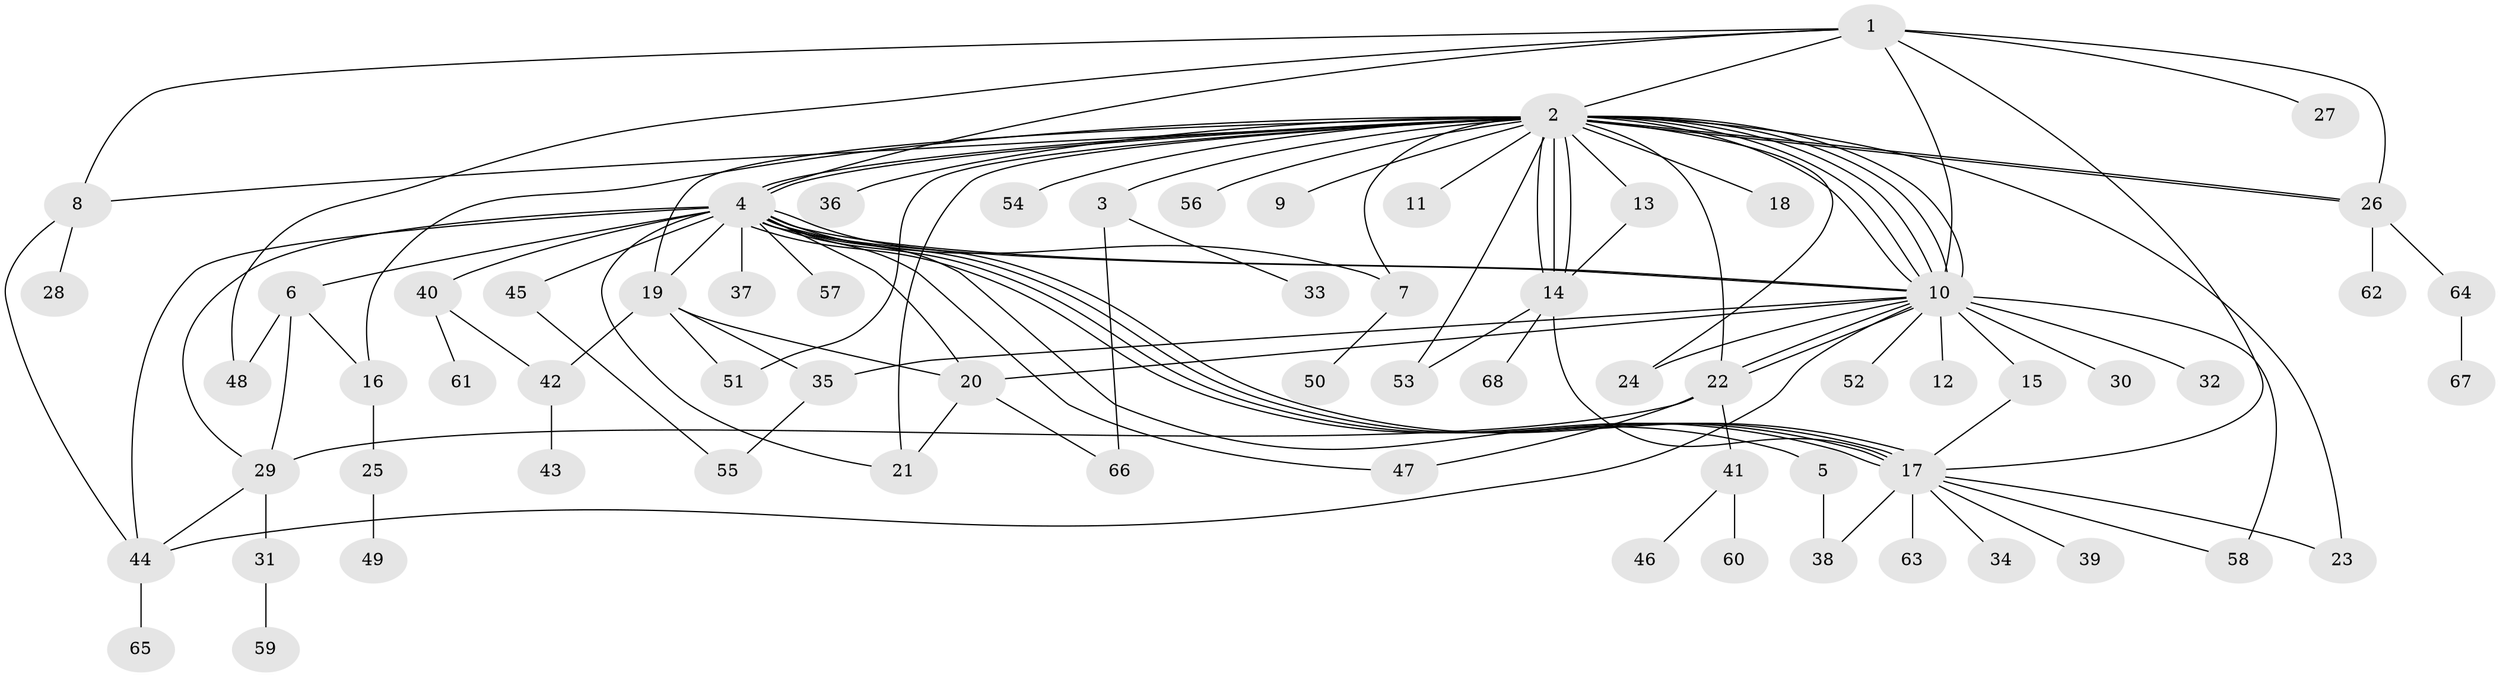 // coarse degree distribution, {1: 0.47058823529411764, 12: 0.029411764705882353, 7: 0.029411764705882353, 2: 0.14705882352941177, 9: 0.029411764705882353, 6: 0.08823529411764706, 5: 0.029411764705882353, 3: 0.11764705882352941, 16: 0.029411764705882353, 11: 0.029411764705882353}
// Generated by graph-tools (version 1.1) at 2025/36/03/04/25 23:36:48]
// undirected, 68 vertices, 114 edges
graph export_dot {
  node [color=gray90,style=filled];
  1;
  2;
  3;
  4;
  5;
  6;
  7;
  8;
  9;
  10;
  11;
  12;
  13;
  14;
  15;
  16;
  17;
  18;
  19;
  20;
  21;
  22;
  23;
  24;
  25;
  26;
  27;
  28;
  29;
  30;
  31;
  32;
  33;
  34;
  35;
  36;
  37;
  38;
  39;
  40;
  41;
  42;
  43;
  44;
  45;
  46;
  47;
  48;
  49;
  50;
  51;
  52;
  53;
  54;
  55;
  56;
  57;
  58;
  59;
  60;
  61;
  62;
  63;
  64;
  65;
  66;
  67;
  68;
  1 -- 2;
  1 -- 4;
  1 -- 8;
  1 -- 10;
  1 -- 17;
  1 -- 26;
  1 -- 27;
  1 -- 48;
  2 -- 3;
  2 -- 4;
  2 -- 4;
  2 -- 7;
  2 -- 8;
  2 -- 9;
  2 -- 10;
  2 -- 10;
  2 -- 10;
  2 -- 10;
  2 -- 10;
  2 -- 11;
  2 -- 13;
  2 -- 14;
  2 -- 14;
  2 -- 14;
  2 -- 16;
  2 -- 18;
  2 -- 19;
  2 -- 21;
  2 -- 22;
  2 -- 23;
  2 -- 24;
  2 -- 26;
  2 -- 26;
  2 -- 36;
  2 -- 51;
  2 -- 53;
  2 -- 54;
  2 -- 56;
  3 -- 33;
  3 -- 66;
  4 -- 5;
  4 -- 6;
  4 -- 7;
  4 -- 10;
  4 -- 10;
  4 -- 17;
  4 -- 17;
  4 -- 17;
  4 -- 17;
  4 -- 19;
  4 -- 20;
  4 -- 21;
  4 -- 29;
  4 -- 37;
  4 -- 40;
  4 -- 44;
  4 -- 45;
  4 -- 47;
  4 -- 57;
  5 -- 38;
  6 -- 16;
  6 -- 29;
  6 -- 48;
  7 -- 50;
  8 -- 28;
  8 -- 44;
  10 -- 12;
  10 -- 15;
  10 -- 20;
  10 -- 22;
  10 -- 22;
  10 -- 24;
  10 -- 30;
  10 -- 32;
  10 -- 35;
  10 -- 44;
  10 -- 52;
  10 -- 58;
  13 -- 14;
  14 -- 17;
  14 -- 53;
  14 -- 68;
  15 -- 17;
  16 -- 25;
  17 -- 23;
  17 -- 34;
  17 -- 38;
  17 -- 39;
  17 -- 58;
  17 -- 63;
  19 -- 20;
  19 -- 35;
  19 -- 42;
  19 -- 51;
  20 -- 21;
  20 -- 66;
  22 -- 29;
  22 -- 41;
  22 -- 47;
  25 -- 49;
  26 -- 62;
  26 -- 64;
  29 -- 31;
  29 -- 44;
  31 -- 59;
  35 -- 55;
  40 -- 42;
  40 -- 61;
  41 -- 46;
  41 -- 60;
  42 -- 43;
  44 -- 65;
  45 -- 55;
  64 -- 67;
}
